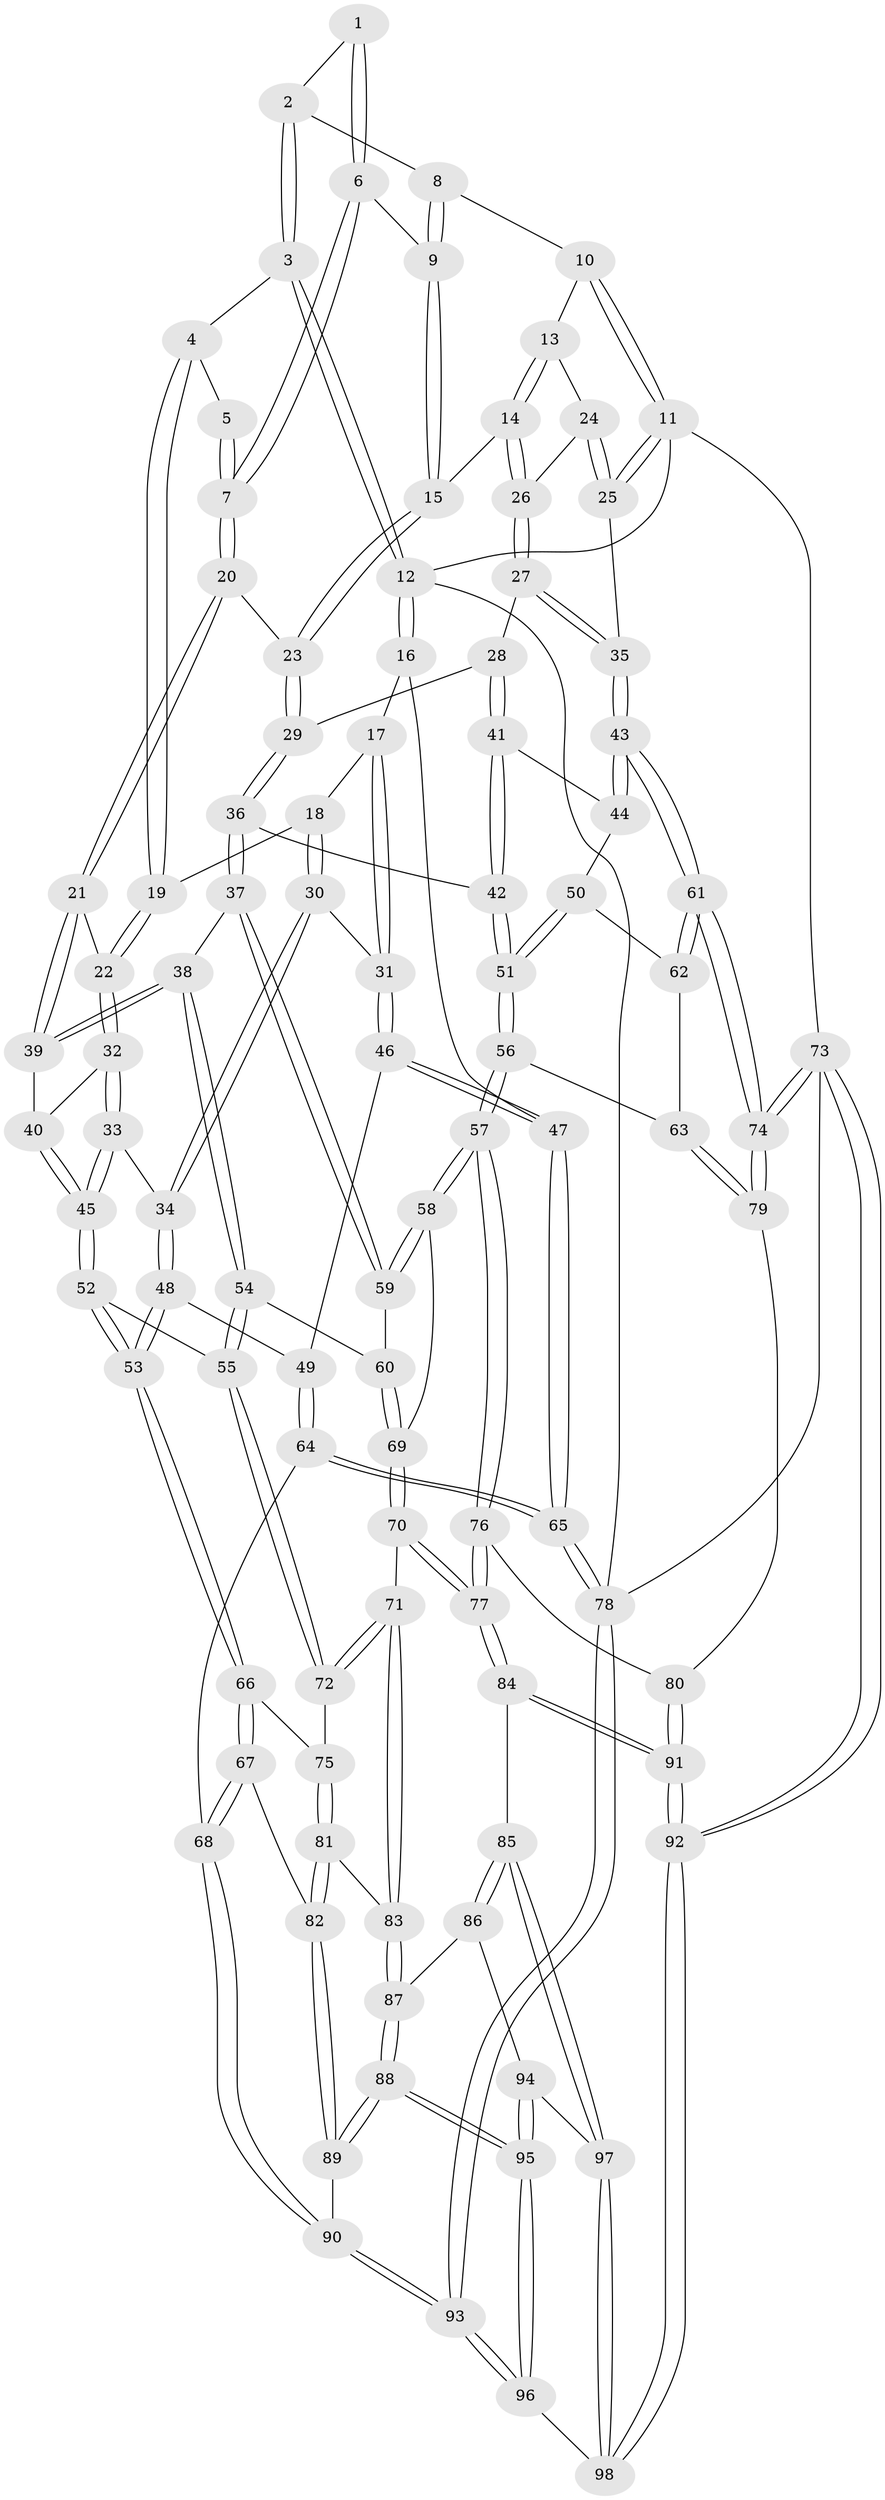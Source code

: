 // Generated by graph-tools (version 1.1) at 2025/03/03/09/25 03:03:22]
// undirected, 98 vertices, 242 edges
graph export_dot {
graph [start="1"]
  node [color=gray90,style=filled];
  1 [pos="+0.6157208993375872+0.037956003444008006"];
  2 [pos="+0.7373193856583554+0"];
  3 [pos="+0.3674099224599115+0"];
  4 [pos="+0.36650348816031125+0"];
  5 [pos="+0.5199075602950977+0.03211215883341161"];
  6 [pos="+0.6054534793878318+0.0953754814278"];
  7 [pos="+0.568085539146785+0.1541234661601345"];
  8 [pos="+0.8029502345301792+0"];
  9 [pos="+0.7104003024845453+0.07951341611081457"];
  10 [pos="+0.8086219517925338+0"];
  11 [pos="+1+0"];
  12 [pos="+0+0"];
  13 [pos="+0.8699055443093371+0.062240692236019635"];
  14 [pos="+0.8264632987830568+0.17424223721843918"];
  15 [pos="+0.7291682105367433+0.1864168466683373"];
  16 [pos="+0+0"];
  17 [pos="+0+0.09331416734190238"];
  18 [pos="+0.2734058684987097+0.1480652315665459"];
  19 [pos="+0.30357058047134405+0.1342160624643535"];
  20 [pos="+0.5542147721536627+0.22121898601760112"];
  21 [pos="+0.49776486303139933+0.24746393294428906"];
  22 [pos="+0.38522390530874967+0.19556232722478534"];
  23 [pos="+0.6616978095022089+0.2371769523396345"];
  24 [pos="+1+0.1519708515563873"];
  25 [pos="+1+0.16048460595656305"];
  26 [pos="+0.8779599673498483+0.24036323125677647"];
  27 [pos="+0.8829196550283351+0.28870383664685323"];
  28 [pos="+0.8393402228650497+0.3581212673301362"];
  29 [pos="+0.7081928616449683+0.31684290068583243"];
  30 [pos="+0.15622176200075977+0.37248936874660993"];
  31 [pos="+0.11419256247489161+0.37689526539765816"];
  32 [pos="+0.3179267353574817+0.3900513026787309"];
  33 [pos="+0.210919832165899+0.4159045867452451"];
  34 [pos="+0.2025659702770411+0.4143114792733429"];
  35 [pos="+1+0.38066084437189235"];
  36 [pos="+0.6553840030815505+0.46733259863374527"];
  37 [pos="+0.6157706071270328+0.4747976622538714"];
  38 [pos="+0.4984194725271427+0.4094029029530103"];
  39 [pos="+0.49665561345612963+0.4069064814914954"];
  40 [pos="+0.41077084866858005+0.4303002944280677"];
  41 [pos="+0.8430741029041442+0.38145019076817827"];
  42 [pos="+0.695078397157794+0.483951274241061"];
  43 [pos="+1+0.4493109374851647"];
  44 [pos="+0.8813099316940824+0.44012511943586224"];
  45 [pos="+0.33631564869513375+0.5180770285628098"];
  46 [pos="+0+0.43871878681216325"];
  47 [pos="+0+0.4652130148615016"];
  48 [pos="+0.1983216592997576+0.5550376515343128"];
  49 [pos="+0.13545439199328066+0.5820924924213219"];
  50 [pos="+0.8578310181238951+0.5142274647710796"];
  51 [pos="+0.7731807199293713+0.5705753047372356"];
  52 [pos="+0.3404603658938729+0.59248099477937"];
  53 [pos="+0.2832010061222192+0.6249929941260214"];
  54 [pos="+0.4593593091429339+0.5582334505662715"];
  55 [pos="+0.402347123028143+0.6090681162887266"];
  56 [pos="+0.766503428590351+0.6506785369767751"];
  57 [pos="+0.7211095006133588+0.6898018844380188"];
  58 [pos="+0.6488544877084369+0.6377106670559421"];
  59 [pos="+0.6002764767773479+0.5468761143621332"];
  60 [pos="+0.5434396112647564+0.5939693253871021"];
  61 [pos="+1+0.6594816473789641"];
  62 [pos="+0.9153542070761611+0.5616877714137022"];
  63 [pos="+0.8494369167129265+0.6758171735614564"];
  64 [pos="+0.07115777040715505+0.7506234512059583"];
  65 [pos="+0+0.7590158457405753"];
  66 [pos="+0.27281175878139335+0.6529629839459539"];
  67 [pos="+0.13415676470825108+0.7650335135666472"];
  68 [pos="+0.12280410754015199+0.7679408345310631"];
  69 [pos="+0.5381121132533656+0.6594701925932476"];
  70 [pos="+0.5063417226070632+0.7112023507450278"];
  71 [pos="+0.482207763038054+0.7136470700573402"];
  72 [pos="+0.4151001329584304+0.6308184347145077"];
  73 [pos="+1+1"];
  74 [pos="+1+0.6684394655704374"];
  75 [pos="+0.3397006716304743+0.7492428051294105"];
  76 [pos="+0.6935201540021728+0.766970461059884"];
  77 [pos="+0.6611511613134103+0.8073142550534165"];
  78 [pos="+0+1"];
  79 [pos="+0.9595509310887443+0.739020191422771"];
  80 [pos="+0.8973876017476575+0.8214476584986838"];
  81 [pos="+0.34638771346546826+0.7651127267478931"];
  82 [pos="+0.29957368445683147+0.8201980725635495"];
  83 [pos="+0.43780030688786087+0.771857746150065"];
  84 [pos="+0.6561050652410768+0.852591315501894"];
  85 [pos="+0.5240253056246197+0.8994063627800216"];
  86 [pos="+0.4908561041787702+0.8748350756107975"];
  87 [pos="+0.44694826327004816+0.8385023566959228"];
  88 [pos="+0.33634413874177466+0.9153433294059744"];
  89 [pos="+0.318549697081302+0.8883550918687304"];
  90 [pos="+0.16227340234407475+0.8910897785534091"];
  91 [pos="+0.8349235260751252+1"];
  92 [pos="+0.8602993500261823+1"];
  93 [pos="+0.16553804277250647+1"];
  94 [pos="+0.3961530030382045+0.9398827716582232"];
  95 [pos="+0.3368038265179661+0.9462890915867301"];
  96 [pos="+0.26276912135381825+1"];
  97 [pos="+0.5084999075591959+0.9373877190787835"];
  98 [pos="+0.4778352219038339+1"];
  1 -- 2;
  1 -- 6;
  1 -- 6;
  2 -- 3;
  2 -- 3;
  2 -- 8;
  3 -- 4;
  3 -- 12;
  3 -- 12;
  4 -- 5;
  4 -- 19;
  4 -- 19;
  5 -- 7;
  5 -- 7;
  6 -- 7;
  6 -- 7;
  6 -- 9;
  7 -- 20;
  7 -- 20;
  8 -- 9;
  8 -- 9;
  8 -- 10;
  9 -- 15;
  9 -- 15;
  10 -- 11;
  10 -- 11;
  10 -- 13;
  11 -- 12;
  11 -- 25;
  11 -- 25;
  11 -- 73;
  12 -- 16;
  12 -- 16;
  12 -- 78;
  13 -- 14;
  13 -- 14;
  13 -- 24;
  14 -- 15;
  14 -- 26;
  14 -- 26;
  15 -- 23;
  15 -- 23;
  16 -- 17;
  16 -- 47;
  17 -- 18;
  17 -- 31;
  17 -- 31;
  18 -- 19;
  18 -- 30;
  18 -- 30;
  19 -- 22;
  19 -- 22;
  20 -- 21;
  20 -- 21;
  20 -- 23;
  21 -- 22;
  21 -- 39;
  21 -- 39;
  22 -- 32;
  22 -- 32;
  23 -- 29;
  23 -- 29;
  24 -- 25;
  24 -- 25;
  24 -- 26;
  25 -- 35;
  26 -- 27;
  26 -- 27;
  27 -- 28;
  27 -- 35;
  27 -- 35;
  28 -- 29;
  28 -- 41;
  28 -- 41;
  29 -- 36;
  29 -- 36;
  30 -- 31;
  30 -- 34;
  30 -- 34;
  31 -- 46;
  31 -- 46;
  32 -- 33;
  32 -- 33;
  32 -- 40;
  33 -- 34;
  33 -- 45;
  33 -- 45;
  34 -- 48;
  34 -- 48;
  35 -- 43;
  35 -- 43;
  36 -- 37;
  36 -- 37;
  36 -- 42;
  37 -- 38;
  37 -- 59;
  37 -- 59;
  38 -- 39;
  38 -- 39;
  38 -- 54;
  38 -- 54;
  39 -- 40;
  40 -- 45;
  40 -- 45;
  41 -- 42;
  41 -- 42;
  41 -- 44;
  42 -- 51;
  42 -- 51;
  43 -- 44;
  43 -- 44;
  43 -- 61;
  43 -- 61;
  44 -- 50;
  45 -- 52;
  45 -- 52;
  46 -- 47;
  46 -- 47;
  46 -- 49;
  47 -- 65;
  47 -- 65;
  48 -- 49;
  48 -- 53;
  48 -- 53;
  49 -- 64;
  49 -- 64;
  50 -- 51;
  50 -- 51;
  50 -- 62;
  51 -- 56;
  51 -- 56;
  52 -- 53;
  52 -- 53;
  52 -- 55;
  53 -- 66;
  53 -- 66;
  54 -- 55;
  54 -- 55;
  54 -- 60;
  55 -- 72;
  55 -- 72;
  56 -- 57;
  56 -- 57;
  56 -- 63;
  57 -- 58;
  57 -- 58;
  57 -- 76;
  57 -- 76;
  58 -- 59;
  58 -- 59;
  58 -- 69;
  59 -- 60;
  60 -- 69;
  60 -- 69;
  61 -- 62;
  61 -- 62;
  61 -- 74;
  61 -- 74;
  62 -- 63;
  63 -- 79;
  63 -- 79;
  64 -- 65;
  64 -- 65;
  64 -- 68;
  65 -- 78;
  65 -- 78;
  66 -- 67;
  66 -- 67;
  66 -- 75;
  67 -- 68;
  67 -- 68;
  67 -- 82;
  68 -- 90;
  68 -- 90;
  69 -- 70;
  69 -- 70;
  70 -- 71;
  70 -- 77;
  70 -- 77;
  71 -- 72;
  71 -- 72;
  71 -- 83;
  71 -- 83;
  72 -- 75;
  73 -- 74;
  73 -- 74;
  73 -- 92;
  73 -- 92;
  73 -- 78;
  74 -- 79;
  74 -- 79;
  75 -- 81;
  75 -- 81;
  76 -- 77;
  76 -- 77;
  76 -- 80;
  77 -- 84;
  77 -- 84;
  78 -- 93;
  78 -- 93;
  79 -- 80;
  80 -- 91;
  80 -- 91;
  81 -- 82;
  81 -- 82;
  81 -- 83;
  82 -- 89;
  82 -- 89;
  83 -- 87;
  83 -- 87;
  84 -- 85;
  84 -- 91;
  84 -- 91;
  85 -- 86;
  85 -- 86;
  85 -- 97;
  85 -- 97;
  86 -- 87;
  86 -- 94;
  87 -- 88;
  87 -- 88;
  88 -- 89;
  88 -- 89;
  88 -- 95;
  88 -- 95;
  89 -- 90;
  90 -- 93;
  90 -- 93;
  91 -- 92;
  91 -- 92;
  92 -- 98;
  92 -- 98;
  93 -- 96;
  93 -- 96;
  94 -- 95;
  94 -- 95;
  94 -- 97;
  95 -- 96;
  95 -- 96;
  96 -- 98;
  97 -- 98;
  97 -- 98;
}
